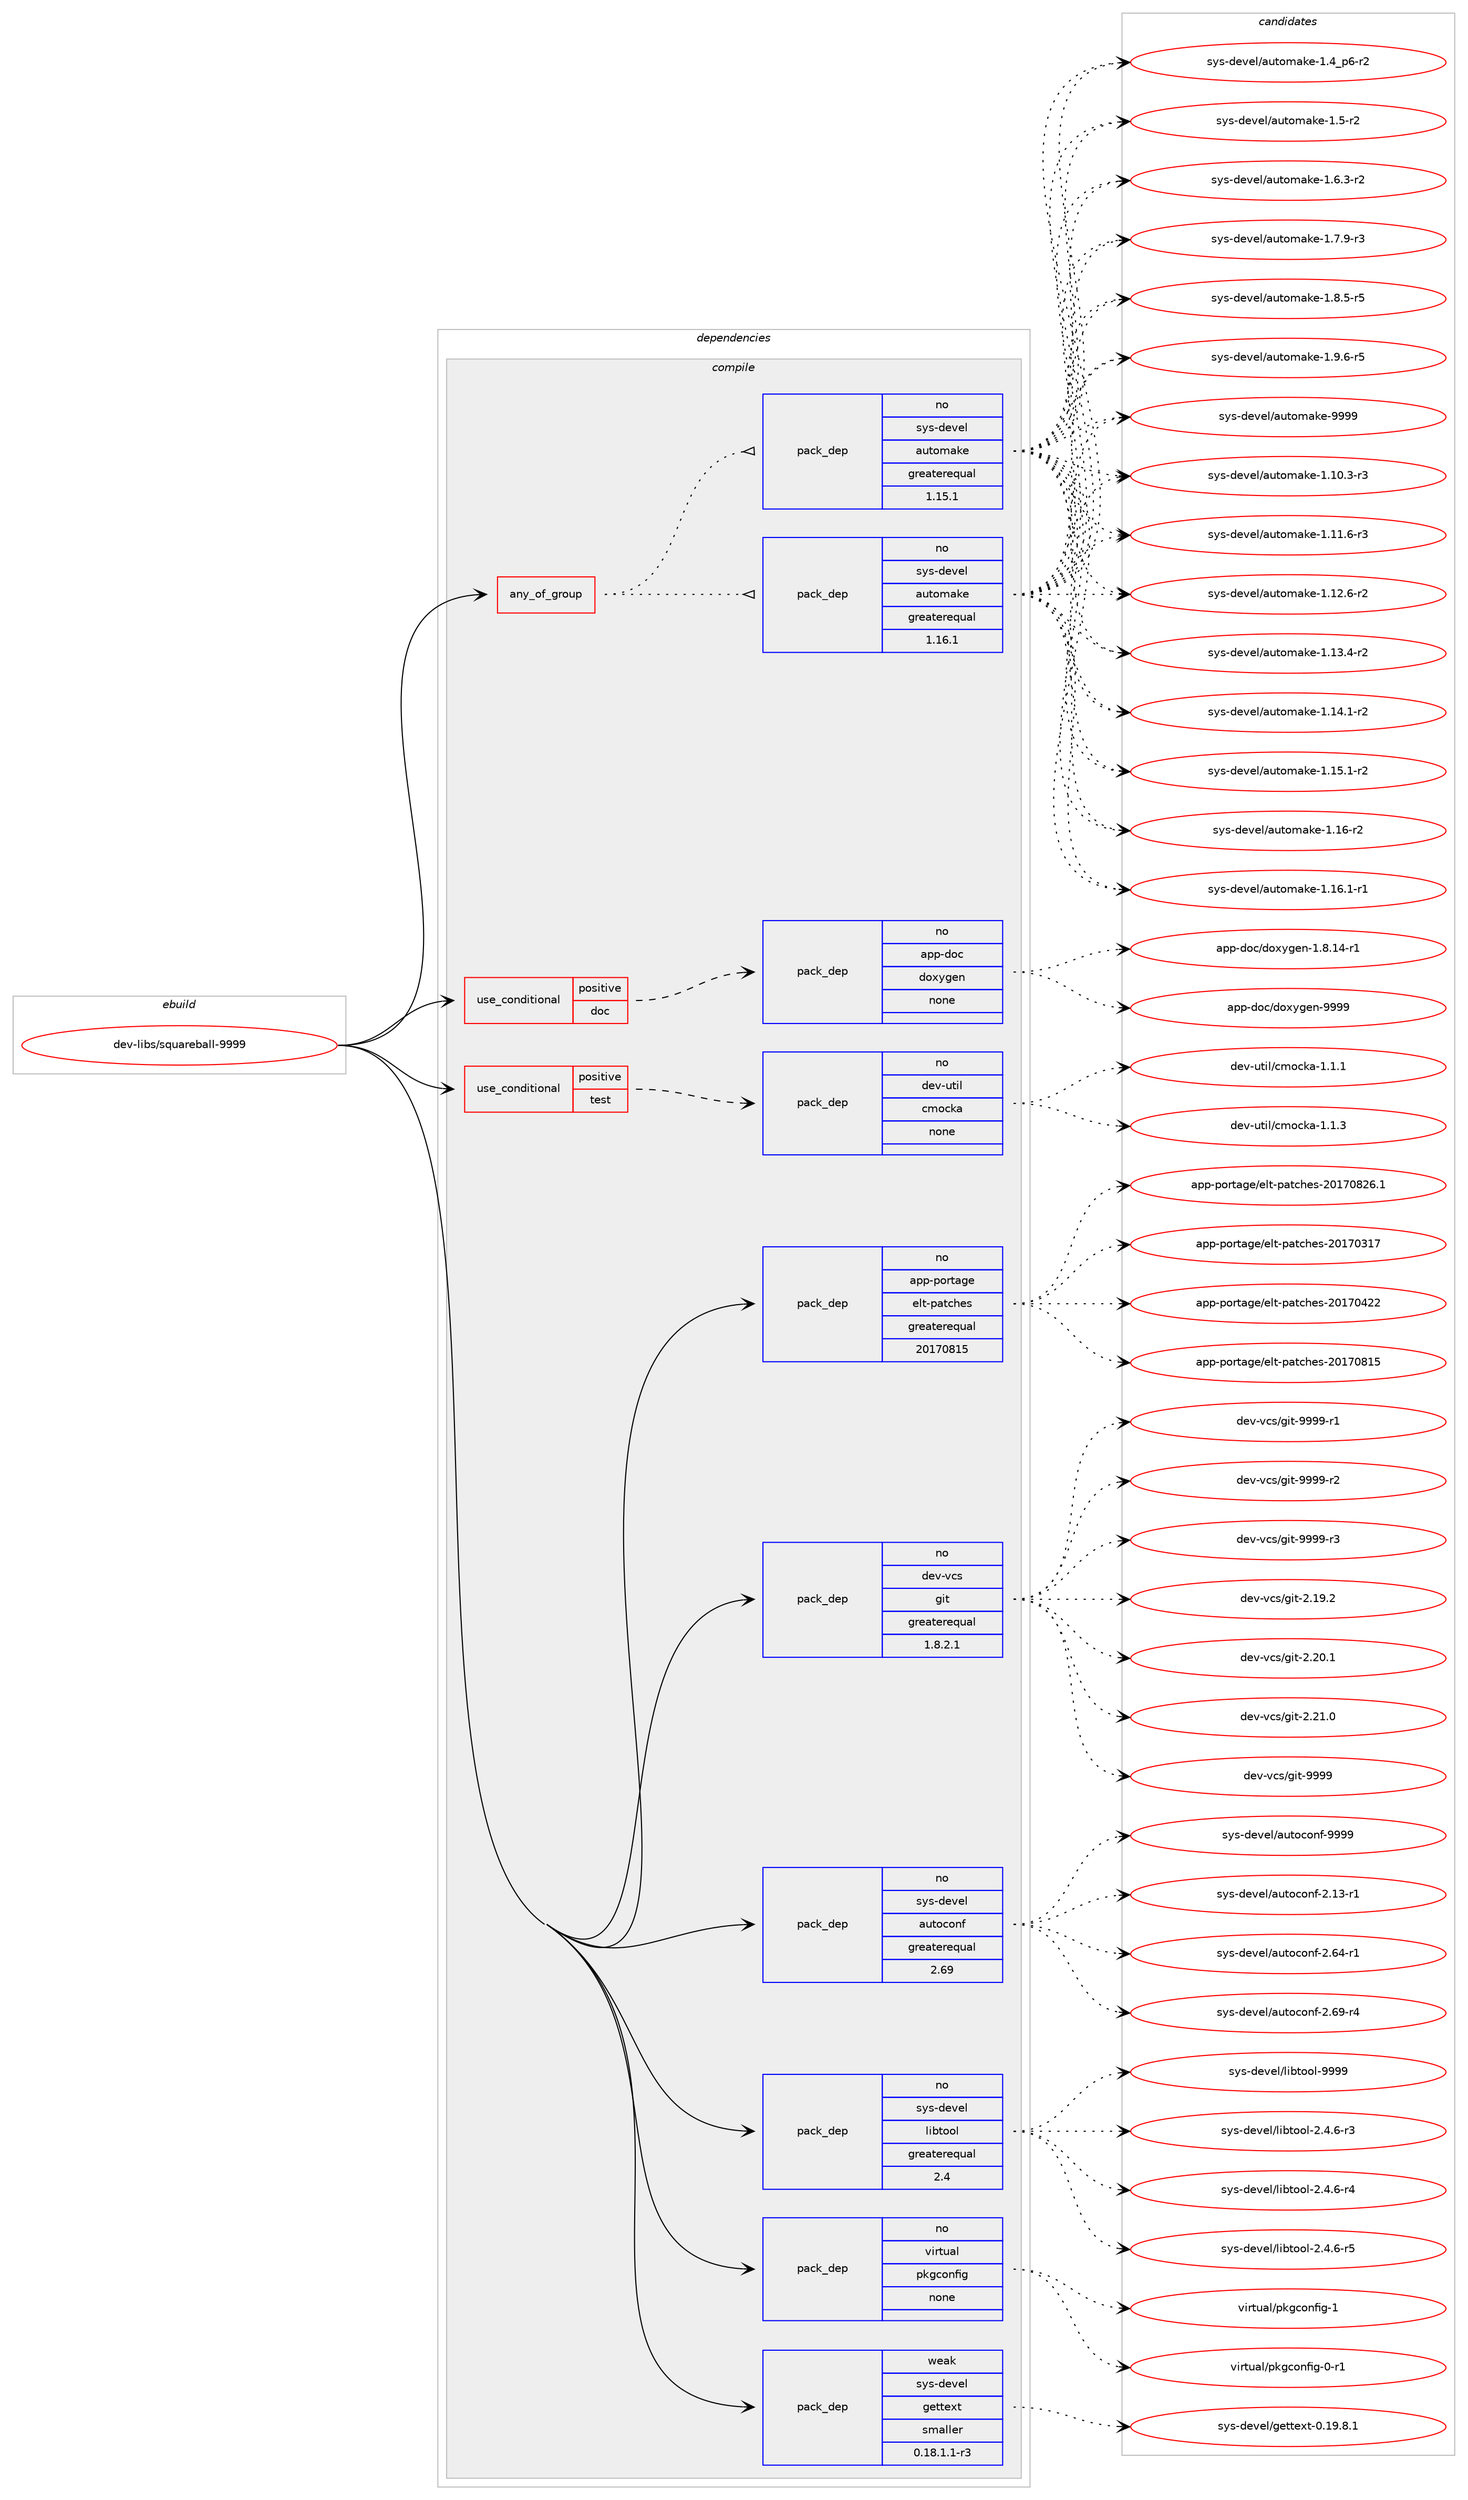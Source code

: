 digraph prolog {

# *************
# Graph options
# *************

newrank=true;
concentrate=true;
compound=true;
graph [rankdir=LR,fontname=Helvetica,fontsize=10,ranksep=1.5];#, ranksep=2.5, nodesep=0.2];
edge  [arrowhead=vee];
node  [fontname=Helvetica,fontsize=10];

# **********
# The ebuild
# **********

subgraph cluster_leftcol {
color=gray;
rank=same;
label=<<i>ebuild</i>>;
id [label="dev-libs/squareball-9999", color=red, width=4, href="../dev-libs/squareball-9999.svg"];
}

# ****************
# The dependencies
# ****************

subgraph cluster_midcol {
color=gray;
label=<<i>dependencies</i>>;
subgraph cluster_compile {
fillcolor="#eeeeee";
style=filled;
label=<<i>compile</i>>;
subgraph any22409 {
dependency1371996 [label=<<TABLE BORDER="0" CELLBORDER="1" CELLSPACING="0" CELLPADDING="4"><TR><TD CELLPADDING="10">any_of_group</TD></TR></TABLE>>, shape=none, color=red];subgraph pack982088 {
dependency1371997 [label=<<TABLE BORDER="0" CELLBORDER="1" CELLSPACING="0" CELLPADDING="4" WIDTH="220"><TR><TD ROWSPAN="6" CELLPADDING="30">pack_dep</TD></TR><TR><TD WIDTH="110">no</TD></TR><TR><TD>sys-devel</TD></TR><TR><TD>automake</TD></TR><TR><TD>greaterequal</TD></TR><TR><TD>1.16.1</TD></TR></TABLE>>, shape=none, color=blue];
}
dependency1371996:e -> dependency1371997:w [weight=20,style="dotted",arrowhead="oinv"];
subgraph pack982089 {
dependency1371998 [label=<<TABLE BORDER="0" CELLBORDER="1" CELLSPACING="0" CELLPADDING="4" WIDTH="220"><TR><TD ROWSPAN="6" CELLPADDING="30">pack_dep</TD></TR><TR><TD WIDTH="110">no</TD></TR><TR><TD>sys-devel</TD></TR><TR><TD>automake</TD></TR><TR><TD>greaterequal</TD></TR><TR><TD>1.15.1</TD></TR></TABLE>>, shape=none, color=blue];
}
dependency1371996:e -> dependency1371998:w [weight=20,style="dotted",arrowhead="oinv"];
}
id:e -> dependency1371996:w [weight=20,style="solid",arrowhead="vee"];
subgraph cond366935 {
dependency1371999 [label=<<TABLE BORDER="0" CELLBORDER="1" CELLSPACING="0" CELLPADDING="4"><TR><TD ROWSPAN="3" CELLPADDING="10">use_conditional</TD></TR><TR><TD>positive</TD></TR><TR><TD>doc</TD></TR></TABLE>>, shape=none, color=red];
subgraph pack982090 {
dependency1372000 [label=<<TABLE BORDER="0" CELLBORDER="1" CELLSPACING="0" CELLPADDING="4" WIDTH="220"><TR><TD ROWSPAN="6" CELLPADDING="30">pack_dep</TD></TR><TR><TD WIDTH="110">no</TD></TR><TR><TD>app-doc</TD></TR><TR><TD>doxygen</TD></TR><TR><TD>none</TD></TR><TR><TD></TD></TR></TABLE>>, shape=none, color=blue];
}
dependency1371999:e -> dependency1372000:w [weight=20,style="dashed",arrowhead="vee"];
}
id:e -> dependency1371999:w [weight=20,style="solid",arrowhead="vee"];
subgraph cond366936 {
dependency1372001 [label=<<TABLE BORDER="0" CELLBORDER="1" CELLSPACING="0" CELLPADDING="4"><TR><TD ROWSPAN="3" CELLPADDING="10">use_conditional</TD></TR><TR><TD>positive</TD></TR><TR><TD>test</TD></TR></TABLE>>, shape=none, color=red];
subgraph pack982091 {
dependency1372002 [label=<<TABLE BORDER="0" CELLBORDER="1" CELLSPACING="0" CELLPADDING="4" WIDTH="220"><TR><TD ROWSPAN="6" CELLPADDING="30">pack_dep</TD></TR><TR><TD WIDTH="110">no</TD></TR><TR><TD>dev-util</TD></TR><TR><TD>cmocka</TD></TR><TR><TD>none</TD></TR><TR><TD></TD></TR></TABLE>>, shape=none, color=blue];
}
dependency1372001:e -> dependency1372002:w [weight=20,style="dashed",arrowhead="vee"];
}
id:e -> dependency1372001:w [weight=20,style="solid",arrowhead="vee"];
subgraph pack982092 {
dependency1372003 [label=<<TABLE BORDER="0" CELLBORDER="1" CELLSPACING="0" CELLPADDING="4" WIDTH="220"><TR><TD ROWSPAN="6" CELLPADDING="30">pack_dep</TD></TR><TR><TD WIDTH="110">no</TD></TR><TR><TD>app-portage</TD></TR><TR><TD>elt-patches</TD></TR><TR><TD>greaterequal</TD></TR><TR><TD>20170815</TD></TR></TABLE>>, shape=none, color=blue];
}
id:e -> dependency1372003:w [weight=20,style="solid",arrowhead="vee"];
subgraph pack982093 {
dependency1372004 [label=<<TABLE BORDER="0" CELLBORDER="1" CELLSPACING="0" CELLPADDING="4" WIDTH="220"><TR><TD ROWSPAN="6" CELLPADDING="30">pack_dep</TD></TR><TR><TD WIDTH="110">no</TD></TR><TR><TD>dev-vcs</TD></TR><TR><TD>git</TD></TR><TR><TD>greaterequal</TD></TR><TR><TD>1.8.2.1</TD></TR></TABLE>>, shape=none, color=blue];
}
id:e -> dependency1372004:w [weight=20,style="solid",arrowhead="vee"];
subgraph pack982094 {
dependency1372005 [label=<<TABLE BORDER="0" CELLBORDER="1" CELLSPACING="0" CELLPADDING="4" WIDTH="220"><TR><TD ROWSPAN="6" CELLPADDING="30">pack_dep</TD></TR><TR><TD WIDTH="110">no</TD></TR><TR><TD>sys-devel</TD></TR><TR><TD>autoconf</TD></TR><TR><TD>greaterequal</TD></TR><TR><TD>2.69</TD></TR></TABLE>>, shape=none, color=blue];
}
id:e -> dependency1372005:w [weight=20,style="solid",arrowhead="vee"];
subgraph pack982095 {
dependency1372006 [label=<<TABLE BORDER="0" CELLBORDER="1" CELLSPACING="0" CELLPADDING="4" WIDTH="220"><TR><TD ROWSPAN="6" CELLPADDING="30">pack_dep</TD></TR><TR><TD WIDTH="110">no</TD></TR><TR><TD>sys-devel</TD></TR><TR><TD>libtool</TD></TR><TR><TD>greaterequal</TD></TR><TR><TD>2.4</TD></TR></TABLE>>, shape=none, color=blue];
}
id:e -> dependency1372006:w [weight=20,style="solid",arrowhead="vee"];
subgraph pack982096 {
dependency1372007 [label=<<TABLE BORDER="0" CELLBORDER="1" CELLSPACING="0" CELLPADDING="4" WIDTH="220"><TR><TD ROWSPAN="6" CELLPADDING="30">pack_dep</TD></TR><TR><TD WIDTH="110">no</TD></TR><TR><TD>virtual</TD></TR><TR><TD>pkgconfig</TD></TR><TR><TD>none</TD></TR><TR><TD></TD></TR></TABLE>>, shape=none, color=blue];
}
id:e -> dependency1372007:w [weight=20,style="solid",arrowhead="vee"];
subgraph pack982097 {
dependency1372008 [label=<<TABLE BORDER="0" CELLBORDER="1" CELLSPACING="0" CELLPADDING="4" WIDTH="220"><TR><TD ROWSPAN="6" CELLPADDING="30">pack_dep</TD></TR><TR><TD WIDTH="110">weak</TD></TR><TR><TD>sys-devel</TD></TR><TR><TD>gettext</TD></TR><TR><TD>smaller</TD></TR><TR><TD>0.18.1.1-r3</TD></TR></TABLE>>, shape=none, color=blue];
}
id:e -> dependency1372008:w [weight=20,style="solid",arrowhead="vee"];
}
subgraph cluster_compileandrun {
fillcolor="#eeeeee";
style=filled;
label=<<i>compile and run</i>>;
}
subgraph cluster_run {
fillcolor="#eeeeee";
style=filled;
label=<<i>run</i>>;
}
}

# **************
# The candidates
# **************

subgraph cluster_choices {
rank=same;
color=gray;
label=<<i>candidates</i>>;

subgraph choice982088 {
color=black;
nodesep=1;
choice11512111545100101118101108479711711611110997107101454946494846514511451 [label="sys-devel/automake-1.10.3-r3", color=red, width=4,href="../sys-devel/automake-1.10.3-r3.svg"];
choice11512111545100101118101108479711711611110997107101454946494946544511451 [label="sys-devel/automake-1.11.6-r3", color=red, width=4,href="../sys-devel/automake-1.11.6-r3.svg"];
choice11512111545100101118101108479711711611110997107101454946495046544511450 [label="sys-devel/automake-1.12.6-r2", color=red, width=4,href="../sys-devel/automake-1.12.6-r2.svg"];
choice11512111545100101118101108479711711611110997107101454946495146524511450 [label="sys-devel/automake-1.13.4-r2", color=red, width=4,href="../sys-devel/automake-1.13.4-r2.svg"];
choice11512111545100101118101108479711711611110997107101454946495246494511450 [label="sys-devel/automake-1.14.1-r2", color=red, width=4,href="../sys-devel/automake-1.14.1-r2.svg"];
choice11512111545100101118101108479711711611110997107101454946495346494511450 [label="sys-devel/automake-1.15.1-r2", color=red, width=4,href="../sys-devel/automake-1.15.1-r2.svg"];
choice1151211154510010111810110847971171161111099710710145494649544511450 [label="sys-devel/automake-1.16-r2", color=red, width=4,href="../sys-devel/automake-1.16-r2.svg"];
choice11512111545100101118101108479711711611110997107101454946495446494511449 [label="sys-devel/automake-1.16.1-r1", color=red, width=4,href="../sys-devel/automake-1.16.1-r1.svg"];
choice115121115451001011181011084797117116111109971071014549465295112544511450 [label="sys-devel/automake-1.4_p6-r2", color=red, width=4,href="../sys-devel/automake-1.4_p6-r2.svg"];
choice11512111545100101118101108479711711611110997107101454946534511450 [label="sys-devel/automake-1.5-r2", color=red, width=4,href="../sys-devel/automake-1.5-r2.svg"];
choice115121115451001011181011084797117116111109971071014549465446514511450 [label="sys-devel/automake-1.6.3-r2", color=red, width=4,href="../sys-devel/automake-1.6.3-r2.svg"];
choice115121115451001011181011084797117116111109971071014549465546574511451 [label="sys-devel/automake-1.7.9-r3", color=red, width=4,href="../sys-devel/automake-1.7.9-r3.svg"];
choice115121115451001011181011084797117116111109971071014549465646534511453 [label="sys-devel/automake-1.8.5-r5", color=red, width=4,href="../sys-devel/automake-1.8.5-r5.svg"];
choice115121115451001011181011084797117116111109971071014549465746544511453 [label="sys-devel/automake-1.9.6-r5", color=red, width=4,href="../sys-devel/automake-1.9.6-r5.svg"];
choice115121115451001011181011084797117116111109971071014557575757 [label="sys-devel/automake-9999", color=red, width=4,href="../sys-devel/automake-9999.svg"];
dependency1371997:e -> choice11512111545100101118101108479711711611110997107101454946494846514511451:w [style=dotted,weight="100"];
dependency1371997:e -> choice11512111545100101118101108479711711611110997107101454946494946544511451:w [style=dotted,weight="100"];
dependency1371997:e -> choice11512111545100101118101108479711711611110997107101454946495046544511450:w [style=dotted,weight="100"];
dependency1371997:e -> choice11512111545100101118101108479711711611110997107101454946495146524511450:w [style=dotted,weight="100"];
dependency1371997:e -> choice11512111545100101118101108479711711611110997107101454946495246494511450:w [style=dotted,weight="100"];
dependency1371997:e -> choice11512111545100101118101108479711711611110997107101454946495346494511450:w [style=dotted,weight="100"];
dependency1371997:e -> choice1151211154510010111810110847971171161111099710710145494649544511450:w [style=dotted,weight="100"];
dependency1371997:e -> choice11512111545100101118101108479711711611110997107101454946495446494511449:w [style=dotted,weight="100"];
dependency1371997:e -> choice115121115451001011181011084797117116111109971071014549465295112544511450:w [style=dotted,weight="100"];
dependency1371997:e -> choice11512111545100101118101108479711711611110997107101454946534511450:w [style=dotted,weight="100"];
dependency1371997:e -> choice115121115451001011181011084797117116111109971071014549465446514511450:w [style=dotted,weight="100"];
dependency1371997:e -> choice115121115451001011181011084797117116111109971071014549465546574511451:w [style=dotted,weight="100"];
dependency1371997:e -> choice115121115451001011181011084797117116111109971071014549465646534511453:w [style=dotted,weight="100"];
dependency1371997:e -> choice115121115451001011181011084797117116111109971071014549465746544511453:w [style=dotted,weight="100"];
dependency1371997:e -> choice115121115451001011181011084797117116111109971071014557575757:w [style=dotted,weight="100"];
}
subgraph choice982089 {
color=black;
nodesep=1;
choice11512111545100101118101108479711711611110997107101454946494846514511451 [label="sys-devel/automake-1.10.3-r3", color=red, width=4,href="../sys-devel/automake-1.10.3-r3.svg"];
choice11512111545100101118101108479711711611110997107101454946494946544511451 [label="sys-devel/automake-1.11.6-r3", color=red, width=4,href="../sys-devel/automake-1.11.6-r3.svg"];
choice11512111545100101118101108479711711611110997107101454946495046544511450 [label="sys-devel/automake-1.12.6-r2", color=red, width=4,href="../sys-devel/automake-1.12.6-r2.svg"];
choice11512111545100101118101108479711711611110997107101454946495146524511450 [label="sys-devel/automake-1.13.4-r2", color=red, width=4,href="../sys-devel/automake-1.13.4-r2.svg"];
choice11512111545100101118101108479711711611110997107101454946495246494511450 [label="sys-devel/automake-1.14.1-r2", color=red, width=4,href="../sys-devel/automake-1.14.1-r2.svg"];
choice11512111545100101118101108479711711611110997107101454946495346494511450 [label="sys-devel/automake-1.15.1-r2", color=red, width=4,href="../sys-devel/automake-1.15.1-r2.svg"];
choice1151211154510010111810110847971171161111099710710145494649544511450 [label="sys-devel/automake-1.16-r2", color=red, width=4,href="../sys-devel/automake-1.16-r2.svg"];
choice11512111545100101118101108479711711611110997107101454946495446494511449 [label="sys-devel/automake-1.16.1-r1", color=red, width=4,href="../sys-devel/automake-1.16.1-r1.svg"];
choice115121115451001011181011084797117116111109971071014549465295112544511450 [label="sys-devel/automake-1.4_p6-r2", color=red, width=4,href="../sys-devel/automake-1.4_p6-r2.svg"];
choice11512111545100101118101108479711711611110997107101454946534511450 [label="sys-devel/automake-1.5-r2", color=red, width=4,href="../sys-devel/automake-1.5-r2.svg"];
choice115121115451001011181011084797117116111109971071014549465446514511450 [label="sys-devel/automake-1.6.3-r2", color=red, width=4,href="../sys-devel/automake-1.6.3-r2.svg"];
choice115121115451001011181011084797117116111109971071014549465546574511451 [label="sys-devel/automake-1.7.9-r3", color=red, width=4,href="../sys-devel/automake-1.7.9-r3.svg"];
choice115121115451001011181011084797117116111109971071014549465646534511453 [label="sys-devel/automake-1.8.5-r5", color=red, width=4,href="../sys-devel/automake-1.8.5-r5.svg"];
choice115121115451001011181011084797117116111109971071014549465746544511453 [label="sys-devel/automake-1.9.6-r5", color=red, width=4,href="../sys-devel/automake-1.9.6-r5.svg"];
choice115121115451001011181011084797117116111109971071014557575757 [label="sys-devel/automake-9999", color=red, width=4,href="../sys-devel/automake-9999.svg"];
dependency1371998:e -> choice11512111545100101118101108479711711611110997107101454946494846514511451:w [style=dotted,weight="100"];
dependency1371998:e -> choice11512111545100101118101108479711711611110997107101454946494946544511451:w [style=dotted,weight="100"];
dependency1371998:e -> choice11512111545100101118101108479711711611110997107101454946495046544511450:w [style=dotted,weight="100"];
dependency1371998:e -> choice11512111545100101118101108479711711611110997107101454946495146524511450:w [style=dotted,weight="100"];
dependency1371998:e -> choice11512111545100101118101108479711711611110997107101454946495246494511450:w [style=dotted,weight="100"];
dependency1371998:e -> choice11512111545100101118101108479711711611110997107101454946495346494511450:w [style=dotted,weight="100"];
dependency1371998:e -> choice1151211154510010111810110847971171161111099710710145494649544511450:w [style=dotted,weight="100"];
dependency1371998:e -> choice11512111545100101118101108479711711611110997107101454946495446494511449:w [style=dotted,weight="100"];
dependency1371998:e -> choice115121115451001011181011084797117116111109971071014549465295112544511450:w [style=dotted,weight="100"];
dependency1371998:e -> choice11512111545100101118101108479711711611110997107101454946534511450:w [style=dotted,weight="100"];
dependency1371998:e -> choice115121115451001011181011084797117116111109971071014549465446514511450:w [style=dotted,weight="100"];
dependency1371998:e -> choice115121115451001011181011084797117116111109971071014549465546574511451:w [style=dotted,weight="100"];
dependency1371998:e -> choice115121115451001011181011084797117116111109971071014549465646534511453:w [style=dotted,weight="100"];
dependency1371998:e -> choice115121115451001011181011084797117116111109971071014549465746544511453:w [style=dotted,weight="100"];
dependency1371998:e -> choice115121115451001011181011084797117116111109971071014557575757:w [style=dotted,weight="100"];
}
subgraph choice982090 {
color=black;
nodesep=1;
choice97112112451001119947100111120121103101110454946564649524511449 [label="app-doc/doxygen-1.8.14-r1", color=red, width=4,href="../app-doc/doxygen-1.8.14-r1.svg"];
choice971121124510011199471001111201211031011104557575757 [label="app-doc/doxygen-9999", color=red, width=4,href="../app-doc/doxygen-9999.svg"];
dependency1372000:e -> choice97112112451001119947100111120121103101110454946564649524511449:w [style=dotted,weight="100"];
dependency1372000:e -> choice971121124510011199471001111201211031011104557575757:w [style=dotted,weight="100"];
}
subgraph choice982091 {
color=black;
nodesep=1;
choice1001011184511711610510847991091119910797454946494649 [label="dev-util/cmocka-1.1.1", color=red, width=4,href="../dev-util/cmocka-1.1.1.svg"];
choice1001011184511711610510847991091119910797454946494651 [label="dev-util/cmocka-1.1.3", color=red, width=4,href="../dev-util/cmocka-1.1.3.svg"];
dependency1372002:e -> choice1001011184511711610510847991091119910797454946494649:w [style=dotted,weight="100"];
dependency1372002:e -> choice1001011184511711610510847991091119910797454946494651:w [style=dotted,weight="100"];
}
subgraph choice982092 {
color=black;
nodesep=1;
choice97112112451121111141169710310147101108116451129711699104101115455048495548514955 [label="app-portage/elt-patches-20170317", color=red, width=4,href="../app-portage/elt-patches-20170317.svg"];
choice97112112451121111141169710310147101108116451129711699104101115455048495548525050 [label="app-portage/elt-patches-20170422", color=red, width=4,href="../app-portage/elt-patches-20170422.svg"];
choice97112112451121111141169710310147101108116451129711699104101115455048495548564953 [label="app-portage/elt-patches-20170815", color=red, width=4,href="../app-portage/elt-patches-20170815.svg"];
choice971121124511211111411697103101471011081164511297116991041011154550484955485650544649 [label="app-portage/elt-patches-20170826.1", color=red, width=4,href="../app-portage/elt-patches-20170826.1.svg"];
dependency1372003:e -> choice97112112451121111141169710310147101108116451129711699104101115455048495548514955:w [style=dotted,weight="100"];
dependency1372003:e -> choice97112112451121111141169710310147101108116451129711699104101115455048495548525050:w [style=dotted,weight="100"];
dependency1372003:e -> choice97112112451121111141169710310147101108116451129711699104101115455048495548564953:w [style=dotted,weight="100"];
dependency1372003:e -> choice971121124511211111411697103101471011081164511297116991041011154550484955485650544649:w [style=dotted,weight="100"];
}
subgraph choice982093 {
color=black;
nodesep=1;
choice10010111845118991154710310511645504649574650 [label="dev-vcs/git-2.19.2", color=red, width=4,href="../dev-vcs/git-2.19.2.svg"];
choice10010111845118991154710310511645504650484649 [label="dev-vcs/git-2.20.1", color=red, width=4,href="../dev-vcs/git-2.20.1.svg"];
choice10010111845118991154710310511645504650494648 [label="dev-vcs/git-2.21.0", color=red, width=4,href="../dev-vcs/git-2.21.0.svg"];
choice1001011184511899115471031051164557575757 [label="dev-vcs/git-9999", color=red, width=4,href="../dev-vcs/git-9999.svg"];
choice10010111845118991154710310511645575757574511449 [label="dev-vcs/git-9999-r1", color=red, width=4,href="../dev-vcs/git-9999-r1.svg"];
choice10010111845118991154710310511645575757574511450 [label="dev-vcs/git-9999-r2", color=red, width=4,href="../dev-vcs/git-9999-r2.svg"];
choice10010111845118991154710310511645575757574511451 [label="dev-vcs/git-9999-r3", color=red, width=4,href="../dev-vcs/git-9999-r3.svg"];
dependency1372004:e -> choice10010111845118991154710310511645504649574650:w [style=dotted,weight="100"];
dependency1372004:e -> choice10010111845118991154710310511645504650484649:w [style=dotted,weight="100"];
dependency1372004:e -> choice10010111845118991154710310511645504650494648:w [style=dotted,weight="100"];
dependency1372004:e -> choice1001011184511899115471031051164557575757:w [style=dotted,weight="100"];
dependency1372004:e -> choice10010111845118991154710310511645575757574511449:w [style=dotted,weight="100"];
dependency1372004:e -> choice10010111845118991154710310511645575757574511450:w [style=dotted,weight="100"];
dependency1372004:e -> choice10010111845118991154710310511645575757574511451:w [style=dotted,weight="100"];
}
subgraph choice982094 {
color=black;
nodesep=1;
choice1151211154510010111810110847971171161119911111010245504649514511449 [label="sys-devel/autoconf-2.13-r1", color=red, width=4,href="../sys-devel/autoconf-2.13-r1.svg"];
choice1151211154510010111810110847971171161119911111010245504654524511449 [label="sys-devel/autoconf-2.64-r1", color=red, width=4,href="../sys-devel/autoconf-2.64-r1.svg"];
choice1151211154510010111810110847971171161119911111010245504654574511452 [label="sys-devel/autoconf-2.69-r4", color=red, width=4,href="../sys-devel/autoconf-2.69-r4.svg"];
choice115121115451001011181011084797117116111991111101024557575757 [label="sys-devel/autoconf-9999", color=red, width=4,href="../sys-devel/autoconf-9999.svg"];
dependency1372005:e -> choice1151211154510010111810110847971171161119911111010245504649514511449:w [style=dotted,weight="100"];
dependency1372005:e -> choice1151211154510010111810110847971171161119911111010245504654524511449:w [style=dotted,weight="100"];
dependency1372005:e -> choice1151211154510010111810110847971171161119911111010245504654574511452:w [style=dotted,weight="100"];
dependency1372005:e -> choice115121115451001011181011084797117116111991111101024557575757:w [style=dotted,weight="100"];
}
subgraph choice982095 {
color=black;
nodesep=1;
choice1151211154510010111810110847108105981161111111084550465246544511451 [label="sys-devel/libtool-2.4.6-r3", color=red, width=4,href="../sys-devel/libtool-2.4.6-r3.svg"];
choice1151211154510010111810110847108105981161111111084550465246544511452 [label="sys-devel/libtool-2.4.6-r4", color=red, width=4,href="../sys-devel/libtool-2.4.6-r4.svg"];
choice1151211154510010111810110847108105981161111111084550465246544511453 [label="sys-devel/libtool-2.4.6-r5", color=red, width=4,href="../sys-devel/libtool-2.4.6-r5.svg"];
choice1151211154510010111810110847108105981161111111084557575757 [label="sys-devel/libtool-9999", color=red, width=4,href="../sys-devel/libtool-9999.svg"];
dependency1372006:e -> choice1151211154510010111810110847108105981161111111084550465246544511451:w [style=dotted,weight="100"];
dependency1372006:e -> choice1151211154510010111810110847108105981161111111084550465246544511452:w [style=dotted,weight="100"];
dependency1372006:e -> choice1151211154510010111810110847108105981161111111084550465246544511453:w [style=dotted,weight="100"];
dependency1372006:e -> choice1151211154510010111810110847108105981161111111084557575757:w [style=dotted,weight="100"];
}
subgraph choice982096 {
color=black;
nodesep=1;
choice11810511411611797108471121071039911111010210510345484511449 [label="virtual/pkgconfig-0-r1", color=red, width=4,href="../virtual/pkgconfig-0-r1.svg"];
choice1181051141161179710847112107103991111101021051034549 [label="virtual/pkgconfig-1", color=red, width=4,href="../virtual/pkgconfig-1.svg"];
dependency1372007:e -> choice11810511411611797108471121071039911111010210510345484511449:w [style=dotted,weight="100"];
dependency1372007:e -> choice1181051141161179710847112107103991111101021051034549:w [style=dotted,weight="100"];
}
subgraph choice982097 {
color=black;
nodesep=1;
choice1151211154510010111810110847103101116116101120116454846495746564649 [label="sys-devel/gettext-0.19.8.1", color=red, width=4,href="../sys-devel/gettext-0.19.8.1.svg"];
dependency1372008:e -> choice1151211154510010111810110847103101116116101120116454846495746564649:w [style=dotted,weight="100"];
}
}

}
